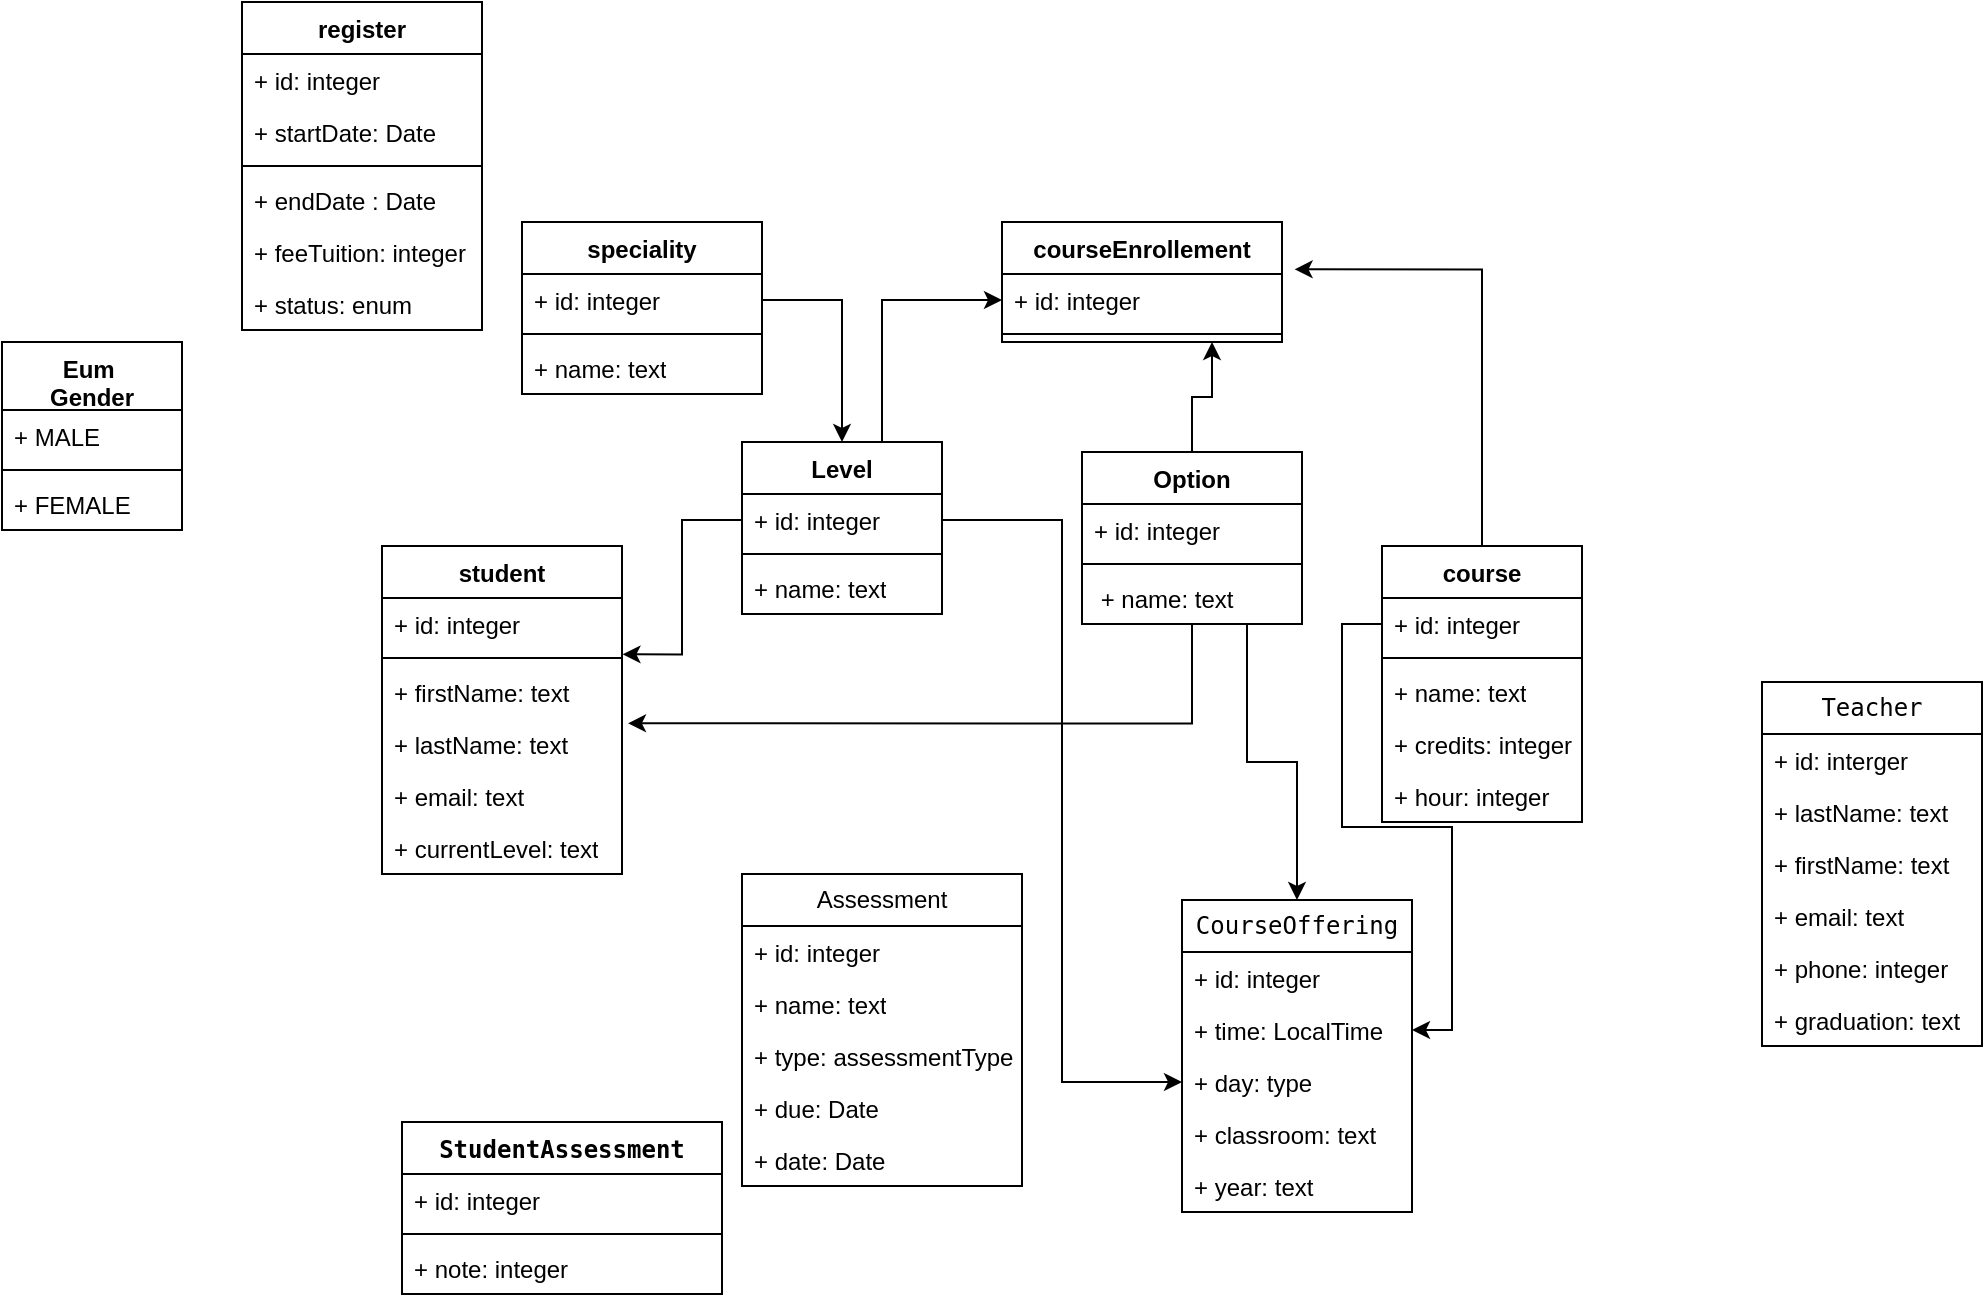 <mxfile version="24.6.3" type="github" pages="4">
  <diagram name="Page-1" id="PVpVWnrb7OfxVeaUVZbv">
    <mxGraphModel dx="2700" dy="735" grid="1" gridSize="10" guides="1" tooltips="1" connect="1" arrows="1" fold="1" page="1" pageScale="1" pageWidth="1100" pageHeight="850" math="0" shadow="0">
      <root>
        <mxCell id="0" />
        <mxCell id="1" parent="0" />
        <mxCell id="9z153Rb5Zh5aQNl601J3-8" value="speciality" style="swimlane;fontStyle=1;align=center;verticalAlign=top;childLayout=stackLayout;horizontal=1;startSize=26;horizontalStack=0;resizeParent=1;resizeParentMax=0;resizeLast=0;collapsible=1;marginBottom=0;whiteSpace=wrap;html=1;" parent="1" vertex="1">
          <mxGeometry x="140" y="310" width="120" height="86" as="geometry" />
        </mxCell>
        <mxCell id="9z153Rb5Zh5aQNl601J3-9" value="+ id: integer" style="text;strokeColor=none;fillColor=none;align=left;verticalAlign=top;spacingLeft=4;spacingRight=4;overflow=hidden;rotatable=0;points=[[0,0.5],[1,0.5]];portConstraint=eastwest;whiteSpace=wrap;html=1;" parent="9z153Rb5Zh5aQNl601J3-8" vertex="1">
          <mxGeometry y="26" width="120" height="26" as="geometry" />
        </mxCell>
        <mxCell id="9z153Rb5Zh5aQNl601J3-10" value="" style="line;strokeWidth=1;fillColor=none;align=left;verticalAlign=middle;spacingTop=-1;spacingLeft=3;spacingRight=3;rotatable=0;labelPosition=right;points=[];portConstraint=eastwest;strokeColor=inherit;" parent="9z153Rb5Zh5aQNl601J3-8" vertex="1">
          <mxGeometry y="52" width="120" height="8" as="geometry" />
        </mxCell>
        <mxCell id="9z153Rb5Zh5aQNl601J3-13" value="+ name: text" style="text;strokeColor=none;fillColor=none;align=left;verticalAlign=top;spacingLeft=4;spacingRight=4;overflow=hidden;rotatable=0;points=[[0,0.5],[1,0.5]];portConstraint=eastwest;whiteSpace=wrap;html=1;" parent="9z153Rb5Zh5aQNl601J3-8" vertex="1">
          <mxGeometry y="60" width="120" height="26" as="geometry" />
        </mxCell>
        <mxCell id="GAx0BgkwdhnwqbWNUPD7-8" style="edgeStyle=orthogonalEdgeStyle;rounded=0;orthogonalLoop=1;jettySize=auto;html=1;exitX=0.5;exitY=0;exitDx=0;exitDy=0;entryX=0.75;entryY=1;entryDx=0;entryDy=0;" edge="1" parent="1" source="9z153Rb5Zh5aQNl601J3-14" target="3pYAXiqEpHBaBs8NNWHI-1">
          <mxGeometry relative="1" as="geometry" />
        </mxCell>
        <mxCell id="GAx0BgkwdhnwqbWNUPD7-12" style="edgeStyle=orthogonalEdgeStyle;rounded=0;orthogonalLoop=1;jettySize=auto;html=1;exitX=0.75;exitY=1;exitDx=0;exitDy=0;entryX=0.5;entryY=0;entryDx=0;entryDy=0;" edge="1" parent="1" source="9z153Rb5Zh5aQNl601J3-14" target="c8GOJVSV7jXu2KVrGpNi-10">
          <mxGeometry relative="1" as="geometry" />
        </mxCell>
        <mxCell id="9z153Rb5Zh5aQNl601J3-14" value="Option" style="swimlane;fontStyle=1;align=center;verticalAlign=top;childLayout=stackLayout;horizontal=1;startSize=26;horizontalStack=0;resizeParent=1;resizeParentMax=0;resizeLast=0;collapsible=1;marginBottom=0;whiteSpace=wrap;html=1;" parent="1" vertex="1">
          <mxGeometry x="420" y="425" width="110" height="86" as="geometry" />
        </mxCell>
        <mxCell id="9z153Rb5Zh5aQNl601J3-15" value="+ id: integer" style="text;strokeColor=none;fillColor=none;align=left;verticalAlign=top;spacingLeft=4;spacingRight=4;overflow=hidden;rotatable=0;points=[[0,0.5],[1,0.5]];portConstraint=eastwest;whiteSpace=wrap;html=1;" parent="9z153Rb5Zh5aQNl601J3-14" vertex="1">
          <mxGeometry y="26" width="110" height="26" as="geometry" />
        </mxCell>
        <mxCell id="9z153Rb5Zh5aQNl601J3-16" value="" style="line;strokeWidth=1;fillColor=none;align=left;verticalAlign=middle;spacingTop=-1;spacingLeft=3;spacingRight=3;rotatable=0;labelPosition=right;points=[];portConstraint=eastwest;strokeColor=inherit;" parent="9z153Rb5Zh5aQNl601J3-14" vertex="1">
          <mxGeometry y="52" width="110" height="8" as="geometry" />
        </mxCell>
        <mxCell id="9z153Rb5Zh5aQNl601J3-17" value="&amp;nbsp;+ name: text" style="text;strokeColor=none;fillColor=none;align=left;verticalAlign=top;spacingLeft=4;spacingRight=4;overflow=hidden;rotatable=0;points=[[0,0.5],[1,0.5]];portConstraint=eastwest;whiteSpace=wrap;html=1;" parent="9z153Rb5Zh5aQNl601J3-14" vertex="1">
          <mxGeometry y="60" width="110" height="26" as="geometry" />
        </mxCell>
        <mxCell id="9z153Rb5Zh5aQNl601J3-18" value="course" style="swimlane;fontStyle=1;align=center;verticalAlign=top;childLayout=stackLayout;horizontal=1;startSize=26;horizontalStack=0;resizeParent=1;resizeParentMax=0;resizeLast=0;collapsible=1;marginBottom=0;whiteSpace=wrap;html=1;" parent="1" vertex="1">
          <mxGeometry x="570" y="472" width="100" height="138" as="geometry" />
        </mxCell>
        <mxCell id="9z153Rb5Zh5aQNl601J3-19" value="+ id: integer" style="text;strokeColor=none;fillColor=none;align=left;verticalAlign=top;spacingLeft=4;spacingRight=4;overflow=hidden;rotatable=0;points=[[0,0.5],[1,0.5]];portConstraint=eastwest;whiteSpace=wrap;html=1;" parent="9z153Rb5Zh5aQNl601J3-18" vertex="1">
          <mxGeometry y="26" width="100" height="26" as="geometry" />
        </mxCell>
        <mxCell id="9z153Rb5Zh5aQNl601J3-20" value="" style="line;strokeWidth=1;fillColor=none;align=left;verticalAlign=middle;spacingTop=-1;spacingLeft=3;spacingRight=3;rotatable=0;labelPosition=right;points=[];portConstraint=eastwest;strokeColor=inherit;" parent="9z153Rb5Zh5aQNl601J3-18" vertex="1">
          <mxGeometry y="52" width="100" height="8" as="geometry" />
        </mxCell>
        <mxCell id="9z153Rb5Zh5aQNl601J3-21" value="+ name: text" style="text;strokeColor=none;fillColor=none;align=left;verticalAlign=top;spacingLeft=4;spacingRight=4;overflow=hidden;rotatable=0;points=[[0,0.5],[1,0.5]];portConstraint=eastwest;whiteSpace=wrap;html=1;" parent="9z153Rb5Zh5aQNl601J3-18" vertex="1">
          <mxGeometry y="60" width="100" height="26" as="geometry" />
        </mxCell>
        <mxCell id="9z153Rb5Zh5aQNl601J3-25" value="+ credits: integer" style="text;strokeColor=none;fillColor=none;align=left;verticalAlign=top;spacingLeft=4;spacingRight=4;overflow=hidden;rotatable=0;points=[[0,0.5],[1,0.5]];portConstraint=eastwest;whiteSpace=wrap;html=1;" parent="9z153Rb5Zh5aQNl601J3-18" vertex="1">
          <mxGeometry y="86" width="100" height="26" as="geometry" />
        </mxCell>
        <mxCell id="GAx0BgkwdhnwqbWNUPD7-18" value="+ hour: integer" style="text;strokeColor=none;fillColor=none;align=left;verticalAlign=top;spacingLeft=4;spacingRight=4;overflow=hidden;rotatable=0;points=[[0,0.5],[1,0.5]];portConstraint=eastwest;whiteSpace=wrap;html=1;" vertex="1" parent="9z153Rb5Zh5aQNl601J3-18">
          <mxGeometry y="112" width="100" height="26" as="geometry" />
        </mxCell>
        <mxCell id="9z153Rb5Zh5aQNl601J3-27" value="student" style="swimlane;fontStyle=1;align=center;verticalAlign=top;childLayout=stackLayout;horizontal=1;startSize=26;horizontalStack=0;resizeParent=1;resizeParentMax=0;resizeLast=0;collapsible=1;marginBottom=0;whiteSpace=wrap;html=1;" parent="1" vertex="1">
          <mxGeometry x="70" y="472" width="120" height="164" as="geometry" />
        </mxCell>
        <mxCell id="9z153Rb5Zh5aQNl601J3-28" value="+ id: integer" style="text;strokeColor=none;fillColor=none;align=left;verticalAlign=top;spacingLeft=4;spacingRight=4;overflow=hidden;rotatable=0;points=[[0,0.5],[1,0.5]];portConstraint=eastwest;whiteSpace=wrap;html=1;" parent="9z153Rb5Zh5aQNl601J3-27" vertex="1">
          <mxGeometry y="26" width="120" height="26" as="geometry" />
        </mxCell>
        <mxCell id="9z153Rb5Zh5aQNl601J3-29" value="" style="line;strokeWidth=1;fillColor=none;align=left;verticalAlign=middle;spacingTop=-1;spacingLeft=3;spacingRight=3;rotatable=0;labelPosition=right;points=[];portConstraint=eastwest;strokeColor=inherit;" parent="9z153Rb5Zh5aQNl601J3-27" vertex="1">
          <mxGeometry y="52" width="120" height="8" as="geometry" />
        </mxCell>
        <mxCell id="9z153Rb5Zh5aQNl601J3-32" value="+ firstName: text" style="text;strokeColor=none;fillColor=none;align=left;verticalAlign=top;spacingLeft=4;spacingRight=4;overflow=hidden;rotatable=0;points=[[0,0.5],[1,0.5]];portConstraint=eastwest;whiteSpace=wrap;html=1;" parent="9z153Rb5Zh5aQNl601J3-27" vertex="1">
          <mxGeometry y="60" width="120" height="26" as="geometry" />
        </mxCell>
        <mxCell id="9z153Rb5Zh5aQNl601J3-33" value="+ lastName: text" style="text;strokeColor=none;fillColor=none;align=left;verticalAlign=top;spacingLeft=4;spacingRight=4;overflow=hidden;rotatable=0;points=[[0,0.5],[1,0.5]];portConstraint=eastwest;whiteSpace=wrap;html=1;" parent="9z153Rb5Zh5aQNl601J3-27" vertex="1">
          <mxGeometry y="86" width="120" height="26" as="geometry" />
        </mxCell>
        <mxCell id="9z153Rb5Zh5aQNl601J3-34" value="+ email: text" style="text;strokeColor=none;fillColor=none;align=left;verticalAlign=top;spacingLeft=4;spacingRight=4;overflow=hidden;rotatable=0;points=[[0,0.5],[1,0.5]];portConstraint=eastwest;whiteSpace=wrap;html=1;" parent="9z153Rb5Zh5aQNl601J3-27" vertex="1">
          <mxGeometry y="112" width="120" height="26" as="geometry" />
        </mxCell>
        <mxCell id="9z153Rb5Zh5aQNl601J3-49" value="+ currentLevel: text" style="text;strokeColor=none;fillColor=none;align=left;verticalAlign=top;spacingLeft=4;spacingRight=4;overflow=hidden;rotatable=0;points=[[0,0.5],[1,0.5]];portConstraint=eastwest;whiteSpace=wrap;html=1;" parent="9z153Rb5Zh5aQNl601J3-27" vertex="1">
          <mxGeometry y="138" width="120" height="26" as="geometry" />
        </mxCell>
        <mxCell id="9z153Rb5Zh5aQNl601J3-35" value="&lt;div&gt;Eum&amp;nbsp;&lt;/div&gt;&lt;div&gt;Gender&lt;/div&gt;" style="swimlane;fontStyle=1;align=center;verticalAlign=top;childLayout=stackLayout;horizontal=1;startSize=34;horizontalStack=0;resizeParent=1;resizeParentMax=0;resizeLast=0;collapsible=1;marginBottom=0;whiteSpace=wrap;html=1;" parent="1" vertex="1">
          <mxGeometry x="-120" y="370" width="90" height="94" as="geometry" />
        </mxCell>
        <mxCell id="9z153Rb5Zh5aQNl601J3-36" value="+ MALE" style="text;strokeColor=none;fillColor=none;align=left;verticalAlign=top;spacingLeft=4;spacingRight=4;overflow=hidden;rotatable=0;points=[[0,0.5],[1,0.5]];portConstraint=eastwest;whiteSpace=wrap;html=1;" parent="9z153Rb5Zh5aQNl601J3-35" vertex="1">
          <mxGeometry y="34" width="90" height="26" as="geometry" />
        </mxCell>
        <mxCell id="9z153Rb5Zh5aQNl601J3-37" value="" style="line;strokeWidth=1;fillColor=none;align=left;verticalAlign=middle;spacingTop=-1;spacingLeft=3;spacingRight=3;rotatable=0;labelPosition=right;points=[];portConstraint=eastwest;strokeColor=inherit;" parent="9z153Rb5Zh5aQNl601J3-35" vertex="1">
          <mxGeometry y="60" width="90" height="8" as="geometry" />
        </mxCell>
        <mxCell id="9z153Rb5Zh5aQNl601J3-38" value="+ FEMALE" style="text;strokeColor=none;fillColor=none;align=left;verticalAlign=top;spacingLeft=4;spacingRight=4;overflow=hidden;rotatable=0;points=[[0,0.5],[1,0.5]];portConstraint=eastwest;whiteSpace=wrap;html=1;" parent="9z153Rb5Zh5aQNl601J3-35" vertex="1">
          <mxGeometry y="68" width="90" height="26" as="geometry" />
        </mxCell>
        <mxCell id="9z153Rb5Zh5aQNl601J3-40" value="register" style="swimlane;fontStyle=1;align=center;verticalAlign=top;childLayout=stackLayout;horizontal=1;startSize=26;horizontalStack=0;resizeParent=1;resizeParentMax=0;resizeLast=0;collapsible=1;marginBottom=0;whiteSpace=wrap;html=1;" parent="1" vertex="1">
          <mxGeometry y="200" width="120" height="164" as="geometry" />
        </mxCell>
        <mxCell id="9z153Rb5Zh5aQNl601J3-41" value="+ id: integer" style="text;strokeColor=none;fillColor=none;align=left;verticalAlign=top;spacingLeft=4;spacingRight=4;overflow=hidden;rotatable=0;points=[[0,0.5],[1,0.5]];portConstraint=eastwest;whiteSpace=wrap;html=1;" parent="9z153Rb5Zh5aQNl601J3-40" vertex="1">
          <mxGeometry y="26" width="120" height="26" as="geometry" />
        </mxCell>
        <mxCell id="9z153Rb5Zh5aQNl601J3-47" value="+ startDate: Date" style="text;strokeColor=none;fillColor=none;align=left;verticalAlign=top;spacingLeft=4;spacingRight=4;overflow=hidden;rotatable=0;points=[[0,0.5],[1,0.5]];portConstraint=eastwest;whiteSpace=wrap;html=1;" parent="9z153Rb5Zh5aQNl601J3-40" vertex="1">
          <mxGeometry y="52" width="120" height="26" as="geometry" />
        </mxCell>
        <mxCell id="9z153Rb5Zh5aQNl601J3-42" value="" style="line;strokeWidth=1;fillColor=none;align=left;verticalAlign=middle;spacingTop=-1;spacingLeft=3;spacingRight=3;rotatable=0;labelPosition=right;points=[];portConstraint=eastwest;strokeColor=inherit;" parent="9z153Rb5Zh5aQNl601J3-40" vertex="1">
          <mxGeometry y="78" width="120" height="8" as="geometry" />
        </mxCell>
        <mxCell id="9z153Rb5Zh5aQNl601J3-48" value="+ endDate : Date" style="text;strokeColor=none;fillColor=none;align=left;verticalAlign=top;spacingLeft=4;spacingRight=4;overflow=hidden;rotatable=0;points=[[0,0.5],[1,0.5]];portConstraint=eastwest;whiteSpace=wrap;html=1;" parent="9z153Rb5Zh5aQNl601J3-40" vertex="1">
          <mxGeometry y="86" width="120" height="26" as="geometry" />
        </mxCell>
        <mxCell id="3pYAXiqEpHBaBs8NNWHI-30" value="+ feeTuition: integer" style="text;strokeColor=none;fillColor=none;align=left;verticalAlign=top;spacingLeft=4;spacingRight=4;overflow=hidden;rotatable=0;points=[[0,0.5],[1,0.5]];portConstraint=eastwest;whiteSpace=wrap;html=1;" parent="9z153Rb5Zh5aQNl601J3-40" vertex="1">
          <mxGeometry y="112" width="120" height="26" as="geometry" />
        </mxCell>
        <mxCell id="GAx0BgkwdhnwqbWNUPD7-10" value="+ status: enum" style="text;strokeColor=none;fillColor=none;align=left;verticalAlign=top;spacingLeft=4;spacingRight=4;overflow=hidden;rotatable=0;points=[[0,0.5],[1,0.5]];portConstraint=eastwest;whiteSpace=wrap;html=1;" vertex="1" parent="9z153Rb5Zh5aQNl601J3-40">
          <mxGeometry y="138" width="120" height="26" as="geometry" />
        </mxCell>
        <mxCell id="3pYAXiqEpHBaBs8NNWHI-1" value="courseEnrollement" style="swimlane;fontStyle=1;align=center;verticalAlign=top;childLayout=stackLayout;horizontal=1;startSize=26;horizontalStack=0;resizeParent=1;resizeParentMax=0;resizeLast=0;collapsible=1;marginBottom=0;whiteSpace=wrap;html=1;" parent="1" vertex="1">
          <mxGeometry x="380" y="310" width="140" height="60" as="geometry" />
        </mxCell>
        <mxCell id="3pYAXiqEpHBaBs8NNWHI-2" value="+ id: integer" style="text;strokeColor=none;fillColor=none;align=left;verticalAlign=top;spacingLeft=4;spacingRight=4;overflow=hidden;rotatable=0;points=[[0,0.5],[1,0.5]];portConstraint=eastwest;whiteSpace=wrap;html=1;" parent="3pYAXiqEpHBaBs8NNWHI-1" vertex="1">
          <mxGeometry y="26" width="140" height="26" as="geometry" />
        </mxCell>
        <mxCell id="3pYAXiqEpHBaBs8NNWHI-4" value="" style="line;strokeWidth=1;fillColor=none;align=left;verticalAlign=middle;spacingTop=-1;spacingLeft=3;spacingRight=3;rotatable=0;labelPosition=right;points=[];portConstraint=eastwest;strokeColor=inherit;" parent="3pYAXiqEpHBaBs8NNWHI-1" vertex="1">
          <mxGeometry y="52" width="140" height="8" as="geometry" />
        </mxCell>
        <mxCell id="GAx0BgkwdhnwqbWNUPD7-4" style="edgeStyle=orthogonalEdgeStyle;rounded=0;orthogonalLoop=1;jettySize=auto;html=1;exitX=0.5;exitY=0;exitDx=0;exitDy=0;entryX=0;entryY=0.5;entryDx=0;entryDy=0;" edge="1" parent="1" source="3pYAXiqEpHBaBs8NNWHI-16" target="3pYAXiqEpHBaBs8NNWHI-2">
          <mxGeometry relative="1" as="geometry">
            <Array as="points">
              <mxPoint x="320" y="420" />
              <mxPoint x="320" y="349" />
            </Array>
          </mxGeometry>
        </mxCell>
        <mxCell id="3pYAXiqEpHBaBs8NNWHI-16" value="Level" style="swimlane;fontStyle=1;align=center;verticalAlign=top;childLayout=stackLayout;horizontal=1;startSize=26;horizontalStack=0;resizeParent=1;resizeParentMax=0;resizeLast=0;collapsible=1;marginBottom=0;whiteSpace=wrap;html=1;" parent="1" vertex="1">
          <mxGeometry x="250" y="420" width="100" height="86" as="geometry" />
        </mxCell>
        <mxCell id="3pYAXiqEpHBaBs8NNWHI-17" value="+ id: integer" style="text;strokeColor=none;fillColor=none;align=left;verticalAlign=top;spacingLeft=4;spacingRight=4;overflow=hidden;rotatable=0;points=[[0,0.5],[1,0.5]];portConstraint=eastwest;whiteSpace=wrap;html=1;" parent="3pYAXiqEpHBaBs8NNWHI-16" vertex="1">
          <mxGeometry y="26" width="100" height="26" as="geometry" />
        </mxCell>
        <mxCell id="3pYAXiqEpHBaBs8NNWHI-18" value="" style="line;strokeWidth=1;fillColor=none;align=left;verticalAlign=middle;spacingTop=-1;spacingLeft=3;spacingRight=3;rotatable=0;labelPosition=right;points=[];portConstraint=eastwest;strokeColor=inherit;" parent="3pYAXiqEpHBaBs8NNWHI-16" vertex="1">
          <mxGeometry y="52" width="100" height="8" as="geometry" />
        </mxCell>
        <mxCell id="3pYAXiqEpHBaBs8NNWHI-19" value="+ name: text" style="text;strokeColor=none;fillColor=none;align=left;verticalAlign=top;spacingLeft=4;spacingRight=4;overflow=hidden;rotatable=0;points=[[0,0.5],[1,0.5]];portConstraint=eastwest;whiteSpace=wrap;html=1;" parent="3pYAXiqEpHBaBs8NNWHI-16" vertex="1">
          <mxGeometry y="60" width="100" height="26" as="geometry" />
        </mxCell>
        <mxCell id="3pYAXiqEpHBaBs8NNWHI-22" style="edgeStyle=orthogonalEdgeStyle;rounded=0;orthogonalLoop=1;jettySize=auto;html=1;entryX=1.002;entryY=1.084;entryDx=0;entryDy=0;entryPerimeter=0;" parent="1" source="3pYAXiqEpHBaBs8NNWHI-17" target="9z153Rb5Zh5aQNl601J3-28" edge="1">
          <mxGeometry relative="1" as="geometry" />
        </mxCell>
        <mxCell id="c8GOJVSV7jXu2KVrGpNi-3" value="&lt;code&gt;Teacher&lt;/code&gt;" style="swimlane;fontStyle=0;childLayout=stackLayout;horizontal=1;startSize=26;fillColor=none;horizontalStack=0;resizeParent=1;resizeParentMax=0;resizeLast=0;collapsible=1;marginBottom=0;whiteSpace=wrap;html=1;" vertex="1" parent="1">
          <mxGeometry x="760" y="540" width="110" height="182" as="geometry" />
        </mxCell>
        <mxCell id="c8GOJVSV7jXu2KVrGpNi-4" value="+ id: interger" style="text;strokeColor=none;fillColor=none;align=left;verticalAlign=top;spacingLeft=4;spacingRight=4;overflow=hidden;rotatable=0;points=[[0,0.5],[1,0.5]];portConstraint=eastwest;whiteSpace=wrap;html=1;" vertex="1" parent="c8GOJVSV7jXu2KVrGpNi-3">
          <mxGeometry y="26" width="110" height="26" as="geometry" />
        </mxCell>
        <mxCell id="c8GOJVSV7jXu2KVrGpNi-5" value="+ lastName: text" style="text;strokeColor=none;fillColor=none;align=left;verticalAlign=top;spacingLeft=4;spacingRight=4;overflow=hidden;rotatable=0;points=[[0,0.5],[1,0.5]];portConstraint=eastwest;whiteSpace=wrap;html=1;" vertex="1" parent="c8GOJVSV7jXu2KVrGpNi-3">
          <mxGeometry y="52" width="110" height="26" as="geometry" />
        </mxCell>
        <mxCell id="c8GOJVSV7jXu2KVrGpNi-6" value="+ firstName: text" style="text;strokeColor=none;fillColor=none;align=left;verticalAlign=top;spacingLeft=4;spacingRight=4;overflow=hidden;rotatable=0;points=[[0,0.5],[1,0.5]];portConstraint=eastwest;whiteSpace=wrap;html=1;" vertex="1" parent="c8GOJVSV7jXu2KVrGpNi-3">
          <mxGeometry y="78" width="110" height="26" as="geometry" />
        </mxCell>
        <mxCell id="c8GOJVSV7jXu2KVrGpNi-7" value="+ email: text" style="text;strokeColor=none;fillColor=none;align=left;verticalAlign=top;spacingLeft=4;spacingRight=4;overflow=hidden;rotatable=0;points=[[0,0.5],[1,0.5]];portConstraint=eastwest;whiteSpace=wrap;html=1;" vertex="1" parent="c8GOJVSV7jXu2KVrGpNi-3">
          <mxGeometry y="104" width="110" height="26" as="geometry" />
        </mxCell>
        <mxCell id="c8GOJVSV7jXu2KVrGpNi-8" value="+ phone: integer" style="text;strokeColor=none;fillColor=none;align=left;verticalAlign=top;spacingLeft=4;spacingRight=4;overflow=hidden;rotatable=0;points=[[0,0.5],[1,0.5]];portConstraint=eastwest;whiteSpace=wrap;html=1;" vertex="1" parent="c8GOJVSV7jXu2KVrGpNi-3">
          <mxGeometry y="130" width="110" height="26" as="geometry" />
        </mxCell>
        <mxCell id="c8GOJVSV7jXu2KVrGpNi-9" value="+ graduation: text" style="text;strokeColor=none;fillColor=none;align=left;verticalAlign=top;spacingLeft=4;spacingRight=4;overflow=hidden;rotatable=0;points=[[0,0.5],[1,0.5]];portConstraint=eastwest;whiteSpace=wrap;html=1;" vertex="1" parent="c8GOJVSV7jXu2KVrGpNi-3">
          <mxGeometry y="156" width="110" height="26" as="geometry" />
        </mxCell>
        <mxCell id="c8GOJVSV7jXu2KVrGpNi-10" value="&lt;code&gt;CourseOffering&lt;/code&gt;" style="swimlane;fontStyle=0;childLayout=stackLayout;horizontal=1;startSize=26;fillColor=none;horizontalStack=0;resizeParent=1;resizeParentMax=0;resizeLast=0;collapsible=1;marginBottom=0;whiteSpace=wrap;html=1;" vertex="1" parent="1">
          <mxGeometry x="470" y="649" width="115" height="156" as="geometry" />
        </mxCell>
        <mxCell id="c8GOJVSV7jXu2KVrGpNi-11" value="+ id: integer" style="text;strokeColor=none;fillColor=none;align=left;verticalAlign=top;spacingLeft=4;spacingRight=4;overflow=hidden;rotatable=0;points=[[0,0.5],[1,0.5]];portConstraint=eastwest;whiteSpace=wrap;html=1;" vertex="1" parent="c8GOJVSV7jXu2KVrGpNi-10">
          <mxGeometry y="26" width="115" height="26" as="geometry" />
        </mxCell>
        <mxCell id="c8GOJVSV7jXu2KVrGpNi-12" value="+ time: LocalTime" style="text;strokeColor=none;fillColor=none;align=left;verticalAlign=top;spacingLeft=4;spacingRight=4;overflow=hidden;rotatable=0;points=[[0,0.5],[1,0.5]];portConstraint=eastwest;whiteSpace=wrap;html=1;" vertex="1" parent="c8GOJVSV7jXu2KVrGpNi-10">
          <mxGeometry y="52" width="115" height="26" as="geometry" />
        </mxCell>
        <mxCell id="c8GOJVSV7jXu2KVrGpNi-13" value="+ day: type" style="text;strokeColor=none;fillColor=none;align=left;verticalAlign=top;spacingLeft=4;spacingRight=4;overflow=hidden;rotatable=0;points=[[0,0.5],[1,0.5]];portConstraint=eastwest;whiteSpace=wrap;html=1;" vertex="1" parent="c8GOJVSV7jXu2KVrGpNi-10">
          <mxGeometry y="78" width="115" height="26" as="geometry" />
        </mxCell>
        <mxCell id="c8GOJVSV7jXu2KVrGpNi-14" value="+ classroom: text" style="text;strokeColor=none;fillColor=none;align=left;verticalAlign=top;spacingLeft=4;spacingRight=4;overflow=hidden;rotatable=0;points=[[0,0.5],[1,0.5]];portConstraint=eastwest;whiteSpace=wrap;html=1;" vertex="1" parent="c8GOJVSV7jXu2KVrGpNi-10">
          <mxGeometry y="104" width="115" height="26" as="geometry" />
        </mxCell>
        <mxCell id="GAx0BgkwdhnwqbWNUPD7-17" value="+ year: text" style="text;strokeColor=none;fillColor=none;align=left;verticalAlign=top;spacingLeft=4;spacingRight=4;overflow=hidden;rotatable=0;points=[[0,0.5],[1,0.5]];portConstraint=eastwest;whiteSpace=wrap;html=1;" vertex="1" parent="c8GOJVSV7jXu2KVrGpNi-10">
          <mxGeometry y="130" width="115" height="26" as="geometry" />
        </mxCell>
        <mxCell id="c8GOJVSV7jXu2KVrGpNi-15" value="Assessment" style="swimlane;fontStyle=0;childLayout=stackLayout;horizontal=1;startSize=26;fillColor=none;horizontalStack=0;resizeParent=1;resizeParentMax=0;resizeLast=0;collapsible=1;marginBottom=0;whiteSpace=wrap;html=1;" vertex="1" parent="1">
          <mxGeometry x="250" y="636" width="140" height="156" as="geometry" />
        </mxCell>
        <mxCell id="c8GOJVSV7jXu2KVrGpNi-16" value="+ id: integer" style="text;strokeColor=none;fillColor=none;align=left;verticalAlign=top;spacingLeft=4;spacingRight=4;overflow=hidden;rotatable=0;points=[[0,0.5],[1,0.5]];portConstraint=eastwest;whiteSpace=wrap;html=1;" vertex="1" parent="c8GOJVSV7jXu2KVrGpNi-15">
          <mxGeometry y="26" width="140" height="26" as="geometry" />
        </mxCell>
        <mxCell id="c8GOJVSV7jXu2KVrGpNi-17" value="+ name: text" style="text;strokeColor=none;fillColor=none;align=left;verticalAlign=top;spacingLeft=4;spacingRight=4;overflow=hidden;rotatable=0;points=[[0,0.5],[1,0.5]];portConstraint=eastwest;whiteSpace=wrap;html=1;" vertex="1" parent="c8GOJVSV7jXu2KVrGpNi-15">
          <mxGeometry y="52" width="140" height="26" as="geometry" />
        </mxCell>
        <mxCell id="c8GOJVSV7jXu2KVrGpNi-18" value="+ type: assessmentType" style="text;strokeColor=none;fillColor=none;align=left;verticalAlign=top;spacingLeft=4;spacingRight=4;overflow=hidden;rotatable=0;points=[[0,0.5],[1,0.5]];portConstraint=eastwest;whiteSpace=wrap;html=1;" vertex="1" parent="c8GOJVSV7jXu2KVrGpNi-15">
          <mxGeometry y="78" width="140" height="26" as="geometry" />
        </mxCell>
        <mxCell id="c8GOJVSV7jXu2KVrGpNi-19" value="+ due: Date" style="text;strokeColor=none;fillColor=none;align=left;verticalAlign=top;spacingLeft=4;spacingRight=4;overflow=hidden;rotatable=0;points=[[0,0.5],[1,0.5]];portConstraint=eastwest;whiteSpace=wrap;html=1;" vertex="1" parent="c8GOJVSV7jXu2KVrGpNi-15">
          <mxGeometry y="104" width="140" height="26" as="geometry" />
        </mxCell>
        <mxCell id="c8GOJVSV7jXu2KVrGpNi-20" value="+ date: Date" style="text;strokeColor=none;fillColor=none;align=left;verticalAlign=top;spacingLeft=4;spacingRight=4;overflow=hidden;rotatable=0;points=[[0,0.5],[1,0.5]];portConstraint=eastwest;whiteSpace=wrap;html=1;" vertex="1" parent="c8GOJVSV7jXu2KVrGpNi-15">
          <mxGeometry y="130" width="140" height="26" as="geometry" />
        </mxCell>
        <mxCell id="c8GOJVSV7jXu2KVrGpNi-21" value="&lt;code&gt;StudentAssessment&lt;/code&gt;" style="swimlane;fontStyle=1;align=center;verticalAlign=top;childLayout=stackLayout;horizontal=1;startSize=26;horizontalStack=0;resizeParent=1;resizeParentMax=0;resizeLast=0;collapsible=1;marginBottom=0;whiteSpace=wrap;html=1;" vertex="1" parent="1">
          <mxGeometry x="80" y="760" width="160" height="86" as="geometry" />
        </mxCell>
        <mxCell id="c8GOJVSV7jXu2KVrGpNi-22" value="+ id: integer" style="text;strokeColor=none;fillColor=none;align=left;verticalAlign=top;spacingLeft=4;spacingRight=4;overflow=hidden;rotatable=0;points=[[0,0.5],[1,0.5]];portConstraint=eastwest;whiteSpace=wrap;html=1;" vertex="1" parent="c8GOJVSV7jXu2KVrGpNi-21">
          <mxGeometry y="26" width="160" height="26" as="geometry" />
        </mxCell>
        <mxCell id="c8GOJVSV7jXu2KVrGpNi-23" value="" style="line;strokeWidth=1;fillColor=none;align=left;verticalAlign=middle;spacingTop=-1;spacingLeft=3;spacingRight=3;rotatable=0;labelPosition=right;points=[];portConstraint=eastwest;strokeColor=inherit;" vertex="1" parent="c8GOJVSV7jXu2KVrGpNi-21">
          <mxGeometry y="52" width="160" height="8" as="geometry" />
        </mxCell>
        <mxCell id="c8GOJVSV7jXu2KVrGpNi-25" value="+ note: integer" style="text;strokeColor=none;fillColor=none;align=left;verticalAlign=top;spacingLeft=4;spacingRight=4;overflow=hidden;rotatable=0;points=[[0,0.5],[1,0.5]];portConstraint=eastwest;whiteSpace=wrap;html=1;" vertex="1" parent="c8GOJVSV7jXu2KVrGpNi-21">
          <mxGeometry y="60" width="160" height="26" as="geometry" />
        </mxCell>
        <mxCell id="GAx0BgkwdhnwqbWNUPD7-2" style="edgeStyle=orthogonalEdgeStyle;rounded=0;orthogonalLoop=1;jettySize=auto;html=1;exitX=0.5;exitY=1;exitDx=0;exitDy=0;entryX=1.025;entryY=0.103;entryDx=0;entryDy=0;entryPerimeter=0;" edge="1" parent="1" source="9z153Rb5Zh5aQNl601J3-14" target="9z153Rb5Zh5aQNl601J3-33">
          <mxGeometry relative="1" as="geometry" />
        </mxCell>
        <mxCell id="GAx0BgkwdhnwqbWNUPD7-7" style="edgeStyle=orthogonalEdgeStyle;rounded=0;orthogonalLoop=1;jettySize=auto;html=1;entryX=0.5;entryY=0;entryDx=0;entryDy=0;" edge="1" parent="1" source="9z153Rb5Zh5aQNl601J3-9" target="3pYAXiqEpHBaBs8NNWHI-16">
          <mxGeometry relative="1" as="geometry" />
        </mxCell>
        <mxCell id="GAx0BgkwdhnwqbWNUPD7-9" style="edgeStyle=orthogonalEdgeStyle;rounded=0;orthogonalLoop=1;jettySize=auto;html=1;exitX=0.5;exitY=0;exitDx=0;exitDy=0;entryX=1.045;entryY=-0.09;entryDx=0;entryDy=0;entryPerimeter=0;" edge="1" parent="1" source="9z153Rb5Zh5aQNl601J3-18" target="3pYAXiqEpHBaBs8NNWHI-2">
          <mxGeometry relative="1" as="geometry" />
        </mxCell>
        <mxCell id="GAx0BgkwdhnwqbWNUPD7-15" style="edgeStyle=orthogonalEdgeStyle;rounded=0;orthogonalLoop=1;jettySize=auto;html=1;exitX=1;exitY=0.5;exitDx=0;exitDy=0;entryX=0;entryY=0.5;entryDx=0;entryDy=0;" edge="1" parent="1" source="3pYAXiqEpHBaBs8NNWHI-17" target="c8GOJVSV7jXu2KVrGpNi-13">
          <mxGeometry relative="1" as="geometry" />
        </mxCell>
        <mxCell id="GAx0BgkwdhnwqbWNUPD7-16" style="edgeStyle=orthogonalEdgeStyle;rounded=0;orthogonalLoop=1;jettySize=auto;html=1;entryX=1;entryY=0.5;entryDx=0;entryDy=0;" edge="1" parent="1" source="9z153Rb5Zh5aQNl601J3-19" target="c8GOJVSV7jXu2KVrGpNi-12">
          <mxGeometry relative="1" as="geometry" />
        </mxCell>
      </root>
    </mxGraphModel>
  </diagram>
  <diagram id="EVSd_o98dj5fEHspu7c7" name="Page-2">
    <mxGraphModel dx="880" dy="404" grid="1" gridSize="10" guides="1" tooltips="1" connect="1" arrows="1" fold="1" page="1" pageScale="1" pageWidth="850" pageHeight="1100" math="0" shadow="0">
      <root>
        <mxCell id="0" />
        <mxCell id="1" parent="0" />
        <mxCell id="OExupe5wskKmb6OC3U9O-20" style="edgeStyle=orthogonalEdgeStyle;rounded=0;orthogonalLoop=1;jettySize=auto;html=1;exitX=1;exitY=0.333;exitDx=0;exitDy=0;exitPerimeter=0;" edge="1" parent="1" source="OExupe5wskKmb6OC3U9O-1" target="OExupe5wskKmb6OC3U9O-10">
          <mxGeometry relative="1" as="geometry">
            <Array as="points">
              <mxPoint x="190" y="110" />
              <mxPoint x="190" y="180" />
            </Array>
          </mxGeometry>
        </mxCell>
        <mxCell id="OExupe5wskKmb6OC3U9O-31" style="edgeStyle=orthogonalEdgeStyle;rounded=0;orthogonalLoop=1;jettySize=auto;html=1;entryX=0;entryY=0;entryDx=0;entryDy=0;" edge="1" parent="1" source="OExupe5wskKmb6OC3U9O-1" target="OExupe5wskKmb6OC3U9O-12">
          <mxGeometry relative="1" as="geometry" />
        </mxCell>
        <mxCell id="OExupe5wskKmb6OC3U9O-1" value="user" style="shape=umlActor;verticalLabelPosition=bottom;verticalAlign=top;html=1;outlineConnect=0;" vertex="1" parent="1">
          <mxGeometry x="130" y="90" width="30" height="60" as="geometry" />
        </mxCell>
        <mxCell id="OExupe5wskKmb6OC3U9O-29" style="edgeStyle=orthogonalEdgeStyle;rounded=0;orthogonalLoop=1;jettySize=auto;html=1;exitX=0.5;exitY=0;exitDx=0;exitDy=0;exitPerimeter=0;" edge="1" parent="1" source="OExupe5wskKmb6OC3U9O-2" target="OExupe5wskKmb6OC3U9O-1">
          <mxGeometry relative="1" as="geometry" />
        </mxCell>
        <mxCell id="OExupe5wskKmb6OC3U9O-2" value="membre" style="shape=umlActor;verticalLabelPosition=bottom;verticalAlign=top;html=1;outlineConnect=0;" vertex="1" parent="1">
          <mxGeometry x="130" y="200" width="30" height="60" as="geometry" />
        </mxCell>
        <mxCell id="OExupe5wskKmb6OC3U9O-3" value="&lt;div&gt;spring 1&lt;/div&gt;&lt;div&gt;&lt;br&gt;&lt;/div&gt;" style="shape=umlFrame;whiteSpace=wrap;html=1;pointerEvents=0;" vertex="1" parent="1">
          <mxGeometry x="270" y="90" width="330" height="360" as="geometry" />
        </mxCell>
        <mxCell id="OExupe5wskKmb6OC3U9O-27" style="edgeStyle=orthogonalEdgeStyle;rounded=0;orthogonalLoop=1;jettySize=auto;html=1;" edge="1" parent="1" source="OExupe5wskKmb6OC3U9O-4" target="OExupe5wskKmb6OC3U9O-6">
          <mxGeometry relative="1" as="geometry" />
        </mxCell>
        <mxCell id="OExupe5wskKmb6OC3U9O-28" style="edgeStyle=orthogonalEdgeStyle;rounded=0;orthogonalLoop=1;jettySize=auto;html=1;" edge="1" parent="1" source="OExupe5wskKmb6OC3U9O-4" target="OExupe5wskKmb6OC3U9O-9">
          <mxGeometry relative="1" as="geometry" />
        </mxCell>
        <mxCell id="OExupe5wskKmb6OC3U9O-4" value="admin" style="shape=umlActor;verticalLabelPosition=bottom;verticalAlign=top;html=1;" vertex="1" parent="1">
          <mxGeometry x="120" y="300" width="30" height="60" as="geometry" />
        </mxCell>
        <mxCell id="OExupe5wskKmb6OC3U9O-6" value="publier" style="ellipse;whiteSpace=wrap;html=1;" vertex="1" parent="1">
          <mxGeometry x="330" y="230" width="110" height="60" as="geometry" />
        </mxCell>
        <mxCell id="OExupe5wskKmb6OC3U9O-9" value="valider" style="ellipse;whiteSpace=wrap;html=1;" vertex="1" parent="1">
          <mxGeometry x="465" y="320" width="120" height="70" as="geometry" />
        </mxCell>
        <mxCell id="OExupe5wskKmb6OC3U9O-10" value="voir details" style="ellipse;whiteSpace=wrap;html=1;" vertex="1" parent="1">
          <mxGeometry x="310" y="125" width="125" height="60" as="geometry" />
        </mxCell>
        <mxCell id="OExupe5wskKmb6OC3U9O-11" value="modier" style="ellipse;whiteSpace=wrap;html=1;" vertex="1" parent="1">
          <mxGeometry x="465" y="220" width="110" height="50" as="geometry" />
        </mxCell>
        <mxCell id="OExupe5wskKmb6OC3U9O-12" value="envoyer message" style="ellipse;whiteSpace=wrap;html=1;" vertex="1" parent="1">
          <mxGeometry x="445" y="100" width="130" height="60" as="geometry" />
        </mxCell>
        <mxCell id="OExupe5wskKmb6OC3U9O-22" style="edgeStyle=orthogonalEdgeStyle;rounded=0;orthogonalLoop=1;jettySize=auto;html=1;entryX=0.045;entryY=0.35;entryDx=0;entryDy=0;entryPerimeter=0;" edge="1" parent="1" source="OExupe5wskKmb6OC3U9O-2" target="OExupe5wskKmb6OC3U9O-6">
          <mxGeometry relative="1" as="geometry" />
        </mxCell>
        <mxCell id="OExupe5wskKmb6OC3U9O-24" style="edgeStyle=orthogonalEdgeStyle;rounded=0;orthogonalLoop=1;jettySize=auto;html=1;exitX=1;exitY=0.333;exitDx=0;exitDy=0;exitPerimeter=0;entryX=0.055;entryY=0.76;entryDx=0;entryDy=0;entryPerimeter=0;" edge="1" parent="1">
          <mxGeometry relative="1" as="geometry">
            <mxPoint x="160" y="320" as="sourcePoint" />
            <mxPoint x="471.05" y="238" as="targetPoint" />
          </mxGeometry>
        </mxCell>
        <mxCell id="OExupe5wskKmb6OC3U9O-30" style="edgeStyle=orthogonalEdgeStyle;rounded=0;orthogonalLoop=1;jettySize=auto;html=1;exitX=0.5;exitY=0;exitDx=0;exitDy=0;exitPerimeter=0;entryX=0.5;entryY=0.5;entryDx=0;entryDy=0;entryPerimeter=0;" edge="1" parent="1" source="OExupe5wskKmb6OC3U9O-4" target="OExupe5wskKmb6OC3U9O-2">
          <mxGeometry relative="1" as="geometry" />
        </mxCell>
      </root>
    </mxGraphModel>
  </diagram>
  <diagram id="S4RKxnrKNSfPIcE15Gsn" name="Page-3">
    <mxGraphModel dx="771" dy="454" grid="1" gridSize="10" guides="1" tooltips="1" connect="1" arrows="1" fold="1" page="1" pageScale="1" pageWidth="850" pageHeight="1100" math="0" shadow="0">
      <root>
        <mxCell id="0" />
        <mxCell id="1" parent="0" />
        <mxCell id="qKUMWcXbkTPQmeUeck81-2" value="app" style="shape=umlLifeline;perimeter=lifelinePerimeter;whiteSpace=wrap;html=1;container=1;dropTarget=0;collapsible=0;recursiveResize=0;outlineConnect=0;portConstraint=eastwest;newEdgeStyle={&quot;curved&quot;:0,&quot;rounded&quot;:0};" vertex="1" parent="1">
          <mxGeometry x="350" y="80" width="100" height="300" as="geometry" />
        </mxCell>
        <mxCell id="qKUMWcXbkTPQmeUeck81-5" value="" style="shape=umlLifeline;perimeter=lifelinePerimeter;whiteSpace=wrap;html=1;container=1;dropTarget=0;collapsible=0;recursiveResize=0;outlineConnect=0;portConstraint=eastwest;newEdgeStyle={&quot;curved&quot;:0,&quot;rounded&quot;:0};participant=umlActor;" vertex="1" parent="1">
          <mxGeometry x="180" y="80" width="20" height="300" as="geometry" />
        </mxCell>
        <mxCell id="qKUMWcXbkTPQmeUeck81-6" value="" style="html=1;points=[[0,0,0,0,5],[0,1,0,0,-5],[1,0,0,0,5],[1,1,0,0,-5]];perimeter=orthogonalPerimeter;outlineConnect=0;targetShapes=umlLifeline;portConstraint=eastwest;newEdgeStyle={&quot;curved&quot;:0,&quot;rounded&quot;:0};" vertex="1" parent="1">
          <mxGeometry x="390" y="140" width="10" height="140" as="geometry" />
        </mxCell>
        <mxCell id="qKUMWcXbkTPQmeUeck81-7" value="dispatch" style="html=1;verticalAlign=bottom;endArrow=block;curved=0;rounded=0;entryX=0;entryY=0;entryDx=0;entryDy=5;" edge="1" target="qKUMWcXbkTPQmeUeck81-6" parent="1">
          <mxGeometry relative="1" as="geometry">
            <mxPoint x="190" y="145" as="sourcePoint" />
          </mxGeometry>
        </mxCell>
        <mxCell id="qKUMWcXbkTPQmeUeck81-8" value="student assigned to" style="html=1;verticalAlign=bottom;endArrow=open;dashed=1;endSize=8;curved=0;rounded=0;exitX=0;exitY=1;exitDx=0;exitDy=-5;" edge="1" source="qKUMWcXbkTPQmeUeck81-6" parent="1" target="qKUMWcXbkTPQmeUeck81-5">
          <mxGeometry relative="1" as="geometry">
            <mxPoint x="190" y="215" as="targetPoint" />
          </mxGeometry>
        </mxCell>
        <mxCell id="qKUMWcXbkTPQmeUeck81-9" value="Condition" style="rhombus;whiteSpace=wrap;html=1;fontColor=#000000;fillColor=#ffffc0;strokeColor=#ff0000;" vertex="1" parent="1">
          <mxGeometry x="460" y="270" width="80" height="40" as="geometry" />
        </mxCell>
        <mxCell id="qKUMWcXbkTPQmeUeck81-10" value="no" style="edgeStyle=orthogonalEdgeStyle;html=1;align=left;verticalAlign=bottom;endArrow=open;endSize=8;strokeColor=#ff0000;rounded=0;" edge="1" source="qKUMWcXbkTPQmeUeck81-9" parent="1">
          <mxGeometry x="-1" relative="1" as="geometry">
            <mxPoint x="640" y="290" as="targetPoint" />
          </mxGeometry>
        </mxCell>
        <mxCell id="qKUMWcXbkTPQmeUeck81-11" value="yes" style="edgeStyle=orthogonalEdgeStyle;html=1;align=left;verticalAlign=top;endArrow=open;endSize=8;strokeColor=#ff0000;rounded=0;" edge="1" source="qKUMWcXbkTPQmeUeck81-9" parent="1">
          <mxGeometry x="-1" relative="1" as="geometry">
            <mxPoint x="500" y="370" as="targetPoint" />
          </mxGeometry>
        </mxCell>
      </root>
    </mxGraphModel>
  </diagram>
  <diagram id="7rBfaQoUBGy002O-Gr0T" name="Page-4">
    <mxGraphModel dx="1035" dy="475" grid="1" gridSize="10" guides="1" tooltips="1" connect="1" arrows="1" fold="1" page="1" pageScale="1" pageWidth="850" pageHeight="1100" math="0" shadow="0">
      <root>
        <mxCell id="0" />
        <mxCell id="1" parent="0" />
        <mxCell id="yMK_IgNrBGbq131JgJP2-1" value="offre" style="swimlane;fontStyle=1;align=center;verticalAlign=top;childLayout=stackLayout;horizontal=1;startSize=26;horizontalStack=0;resizeParent=1;resizeParentMax=0;resizeLast=0;collapsible=1;marginBottom=0;whiteSpace=wrap;html=1;" parent="1" vertex="1">
          <mxGeometry x="400" y="50" width="160" height="190" as="geometry" />
        </mxCell>
        <mxCell id="yMK_IgNrBGbq131JgJP2-2" value="- id : integer" style="text;strokeColor=none;fillColor=none;align=left;verticalAlign=top;spacingLeft=4;spacingRight=4;overflow=hidden;rotatable=0;points=[[0,0.5],[1,0.5]];portConstraint=eastwest;whiteSpace=wrap;html=1;" parent="yMK_IgNrBGbq131JgJP2-1" vertex="1">
          <mxGeometry y="26" width="160" height="26" as="geometry" />
        </mxCell>
        <mxCell id="yMK_IgNrBGbq131JgJP2-3" value="" style="line;strokeWidth=1;fillColor=none;align=left;verticalAlign=middle;spacingTop=-1;spacingLeft=3;spacingRight=3;rotatable=0;labelPosition=right;points=[];portConstraint=eastwest;strokeColor=inherit;" parent="yMK_IgNrBGbq131JgJP2-1" vertex="1">
          <mxGeometry y="52" width="160" height="8" as="geometry" />
        </mxCell>
        <mxCell id="yMK_IgNrBGbq131JgJP2-10" value="+datePub : date" style="text;strokeColor=none;fillColor=none;align=left;verticalAlign=top;spacingLeft=4;spacingRight=4;overflow=hidden;rotatable=0;points=[[0,0.5],[1,0.5]];portConstraint=eastwest;whiteSpace=wrap;html=1;" parent="yMK_IgNrBGbq131JgJP2-1" vertex="1">
          <mxGeometry y="60" width="160" height="26" as="geometry" />
        </mxCell>
        <mxCell id="yMK_IgNrBGbq131JgJP2-9" value="- imageUrl ; texte" style="text;strokeColor=none;fillColor=none;align=left;verticalAlign=top;spacingLeft=4;spacingRight=4;overflow=hidden;rotatable=0;points=[[0,0.5],[1,0.5]];portConstraint=eastwest;whiteSpace=wrap;html=1;" parent="yMK_IgNrBGbq131JgJP2-1" vertex="1">
          <mxGeometry y="86" width="160" height="26" as="geometry" />
        </mxCell>
        <mxCell id="yMK_IgNrBGbq131JgJP2-4" value="+ valider : booleen" style="text;strokeColor=none;fillColor=none;align=left;verticalAlign=top;spacingLeft=4;spacingRight=4;overflow=hidden;rotatable=0;points=[[0,0.5],[1,0.5]];portConstraint=eastwest;whiteSpace=wrap;html=1;" parent="yMK_IgNrBGbq131JgJP2-1" vertex="1">
          <mxGeometry y="112" width="160" height="26" as="geometry" />
        </mxCell>
        <mxCell id="yMK_IgNrBGbq131JgJP2-11" value="- imageUrl ; texte" style="text;strokeColor=none;fillColor=none;align=left;verticalAlign=top;spacingLeft=4;spacingRight=4;overflow=hidden;rotatable=0;points=[[0,0.5],[1,0.5]];portConstraint=eastwest;whiteSpace=wrap;html=1;" parent="yMK_IgNrBGbq131JgJP2-1" vertex="1">
          <mxGeometry y="138" width="160" height="26" as="geometry" />
        </mxCell>
        <mxCell id="yMK_IgNrBGbq131JgJP2-12" value="+ description: type" style="text;strokeColor=none;fillColor=none;align=left;verticalAlign=top;spacingLeft=4;spacingRight=4;overflow=hidden;rotatable=0;points=[[0,0.5],[1,0.5]];portConstraint=eastwest;whiteSpace=wrap;html=1;" parent="yMK_IgNrBGbq131JgJP2-1" vertex="1">
          <mxGeometry y="164" width="160" height="26" as="geometry" />
        </mxCell>
        <mxCell id="yMK_IgNrBGbq131JgJP2-13" value="message" style="swimlane;fontStyle=1;align=center;verticalAlign=top;childLayout=stackLayout;horizontal=1;startSize=26;horizontalStack=0;resizeParent=1;resizeParentMax=0;resizeLast=0;collapsible=1;marginBottom=0;whiteSpace=wrap;html=1;" parent="1" vertex="1">
          <mxGeometry x="60" y="50" width="200" height="86" as="geometry" />
        </mxCell>
        <mxCell id="yMK_IgNrBGbq131JgJP2-17" value="+ id : integer" style="text;strokeColor=none;fillColor=none;align=left;verticalAlign=top;spacingLeft=4;spacingRight=4;overflow=hidden;rotatable=0;points=[[0,0.5],[1,0.5]];portConstraint=eastwest;whiteSpace=wrap;html=1;" parent="yMK_IgNrBGbq131JgJP2-13" vertex="1">
          <mxGeometry y="26" width="200" height="26" as="geometry" />
        </mxCell>
        <mxCell id="yMK_IgNrBGbq131JgJP2-16" value="+ message : texte" style="text;strokeColor=none;fillColor=none;align=left;verticalAlign=top;spacingLeft=4;spacingRight=4;overflow=hidden;rotatable=0;points=[[0,0.5],[1,0.5]];portConstraint=eastwest;whiteSpace=wrap;html=1;" parent="yMK_IgNrBGbq131JgJP2-13" vertex="1">
          <mxGeometry y="52" width="200" height="26" as="geometry" />
        </mxCell>
        <mxCell id="yMK_IgNrBGbq131JgJP2-15" value="" style="line;strokeWidth=1;fillColor=none;align=left;verticalAlign=middle;spacingTop=-1;spacingLeft=3;spacingRight=3;rotatable=0;labelPosition=right;points=[];portConstraint=eastwest;strokeColor=inherit;" parent="yMK_IgNrBGbq131JgJP2-13" vertex="1">
          <mxGeometry y="78" width="200" height="8" as="geometry" />
        </mxCell>
        <mxCell id="2i6wvC0FYQGxwEf7oG4E-20" style="edgeStyle=orthogonalEdgeStyle;rounded=0;orthogonalLoop=1;jettySize=auto;html=1;exitX=1;exitY=0.5;exitDx=0;exitDy=0;" edge="1" parent="1" source="2i6wvC0FYQGxwEf7oG4E-1" target="yMK_IgNrBGbq131JgJP2-12">
          <mxGeometry relative="1" as="geometry" />
        </mxCell>
        <mxCell id="2i6wvC0FYQGxwEf7oG4E-1" value="AppUser" style="swimlane;fontStyle=0;childLayout=stackLayout;horizontal=1;startSize=26;fillColor=none;horizontalStack=0;resizeParent=1;resizeParentMax=0;resizeLast=0;collapsible=1;marginBottom=0;whiteSpace=wrap;html=1;" vertex="1" parent="1">
          <mxGeometry x="220" y="250" width="140" height="208" as="geometry" />
        </mxCell>
        <mxCell id="2i6wvC0FYQGxwEf7oG4E-2" value="+ id: integer" style="text;strokeColor=none;fillColor=none;align=left;verticalAlign=top;spacingLeft=4;spacingRight=4;overflow=hidden;rotatable=0;points=[[0,0.5],[1,0.5]];portConstraint=eastwest;whiteSpace=wrap;html=1;" vertex="1" parent="2i6wvC0FYQGxwEf7oG4E-1">
          <mxGeometry y="26" width="140" height="26" as="geometry" />
        </mxCell>
        <mxCell id="2i6wvC0FYQGxwEf7oG4E-3" value="+ firstName: text" style="text;strokeColor=none;fillColor=none;align=left;verticalAlign=top;spacingLeft=4;spacingRight=4;overflow=hidden;rotatable=0;points=[[0,0.5],[1,0.5]];portConstraint=eastwest;whiteSpace=wrap;html=1;" vertex="1" parent="2i6wvC0FYQGxwEf7oG4E-1">
          <mxGeometry y="52" width="140" height="26" as="geometry" />
        </mxCell>
        <mxCell id="2i6wvC0FYQGxwEf7oG4E-4" value="+ lastName: text" style="text;strokeColor=none;fillColor=none;align=left;verticalAlign=top;spacingLeft=4;spacingRight=4;overflow=hidden;rotatable=0;points=[[0,0.5],[1,0.5]];portConstraint=eastwest;whiteSpace=wrap;html=1;" vertex="1" parent="2i6wvC0FYQGxwEf7oG4E-1">
          <mxGeometry y="78" width="140" height="26" as="geometry" />
        </mxCell>
        <mxCell id="2i6wvC0FYQGxwEf7oG4E-6" value="+ email: text" style="text;strokeColor=none;fillColor=none;align=left;verticalAlign=top;spacingLeft=4;spacingRight=4;overflow=hidden;rotatable=0;points=[[0,0.5],[1,0.5]];portConstraint=eastwest;whiteSpace=wrap;html=1;" vertex="1" parent="2i6wvC0FYQGxwEf7oG4E-1">
          <mxGeometry y="104" width="140" height="26" as="geometry" />
        </mxCell>
        <mxCell id="2i6wvC0FYQGxwEf7oG4E-9" value="+ grade: Grade" style="text;strokeColor=none;fillColor=none;align=left;verticalAlign=top;spacingLeft=4;spacingRight=4;overflow=hidden;rotatable=0;points=[[0,0.5],[1,0.5]];portConstraint=eastwest;whiteSpace=wrap;html=1;" vertex="1" parent="2i6wvC0FYQGxwEf7oG4E-1">
          <mxGeometry y="130" width="140" height="26" as="geometry" />
        </mxCell>
        <mxCell id="2i6wvC0FYQGxwEf7oG4E-10" value="+ role: Role" style="text;strokeColor=none;fillColor=none;align=left;verticalAlign=top;spacingLeft=4;spacingRight=4;overflow=hidden;rotatable=0;points=[[0,0.5],[1,0.5]];portConstraint=eastwest;whiteSpace=wrap;html=1;" vertex="1" parent="2i6wvC0FYQGxwEf7oG4E-1">
          <mxGeometry y="156" width="140" height="26" as="geometry" />
        </mxCell>
        <mxCell id="2i6wvC0FYQGxwEf7oG4E-11" value="+ profession: Profession" style="text;strokeColor=none;fillColor=none;align=left;verticalAlign=top;spacingLeft=4;spacingRight=4;overflow=hidden;rotatable=0;points=[[0,0.5],[1,0.5]];portConstraint=eastwest;whiteSpace=wrap;html=1;" vertex="1" parent="2i6wvC0FYQGxwEf7oG4E-1">
          <mxGeometry y="182" width="140" height="26" as="geometry" />
        </mxCell>
        <mxCell id="2i6wvC0FYQGxwEf7oG4E-7" value="&lt;div&gt;«enum»&lt;b&gt;&lt;br&gt;&lt;/b&gt;&lt;/div&gt;&lt;div&gt;&lt;b&gt;profession&lt;br&gt;&lt;/b&gt;&lt;/div&gt;" style="html=1;whiteSpace=wrap;shadow=1;" vertex="1" parent="1">
          <mxGeometry x="20" y="350" width="110" height="50" as="geometry" />
        </mxCell>
        <mxCell id="2i6wvC0FYQGxwEf7oG4E-8" value="&lt;div&gt;«enum»&lt;b&gt;&lt;br&gt;&lt;/b&gt;&lt;/div&gt;&lt;div&gt;&lt;b&gt;Grade&lt;/b&gt;&lt;/div&gt;" style="html=1;whiteSpace=wrap;shadow=1;" vertex="1" parent="1">
          <mxGeometry x="490" y="356" width="110" height="50" as="geometry" />
        </mxCell>
        <mxCell id="2i6wvC0FYQGxwEf7oG4E-22" style="edgeStyle=orthogonalEdgeStyle;rounded=0;orthogonalLoop=1;jettySize=auto;html=1;entryX=0;entryY=0.5;entryDx=0;entryDy=0;" edge="1" parent="1" source="2i6wvC0FYQGxwEf7oG4E-12" target="2i6wvC0FYQGxwEf7oG4E-2">
          <mxGeometry relative="1" as="geometry" />
        </mxCell>
        <mxCell id="2i6wvC0FYQGxwEf7oG4E-12" value="&lt;div&gt;«enum»&lt;b&gt;&lt;br&gt;&lt;/b&gt;&lt;/div&gt;&lt;div&gt;&lt;b&gt;Role&lt;/b&gt;&lt;/div&gt;" style="html=1;whiteSpace=wrap;shadow=1;" vertex="1" parent="1">
          <mxGeometry x="10" y="250" width="110" height="50" as="geometry" />
        </mxCell>
        <mxCell id="2i6wvC0FYQGxwEf7oG4E-14" style="edgeStyle=orthogonalEdgeStyle;rounded=0;orthogonalLoop=1;jettySize=auto;html=1;entryX=0.435;entryY=1.125;entryDx=0;entryDy=0;entryPerimeter=0;" edge="1" parent="1" source="yMK_IgNrBGbq131JgJP2-4" target="yMK_IgNrBGbq131JgJP2-15">
          <mxGeometry relative="1" as="geometry" />
        </mxCell>
        <mxCell id="2i6wvC0FYQGxwEf7oG4E-21" style="edgeStyle=orthogonalEdgeStyle;rounded=0;orthogonalLoop=1;jettySize=auto;html=1;entryX=0.9;entryY=-0.154;entryDx=0;entryDy=0;entryPerimeter=0;" edge="1" parent="1" source="2i6wvC0FYQGxwEf7oG4E-8" target="2i6wvC0FYQGxwEf7oG4E-10">
          <mxGeometry relative="1" as="geometry" />
        </mxCell>
        <mxCell id="2i6wvC0FYQGxwEf7oG4E-24" style="edgeStyle=orthogonalEdgeStyle;rounded=0;orthogonalLoop=1;jettySize=auto;html=1;entryX=-0.021;entryY=0.115;entryDx=0;entryDy=0;entryPerimeter=0;" edge="1" parent="1" source="2i6wvC0FYQGxwEf7oG4E-7" target="2i6wvC0FYQGxwEf7oG4E-9">
          <mxGeometry relative="1" as="geometry" />
        </mxCell>
      </root>
    </mxGraphModel>
  </diagram>
</mxfile>
